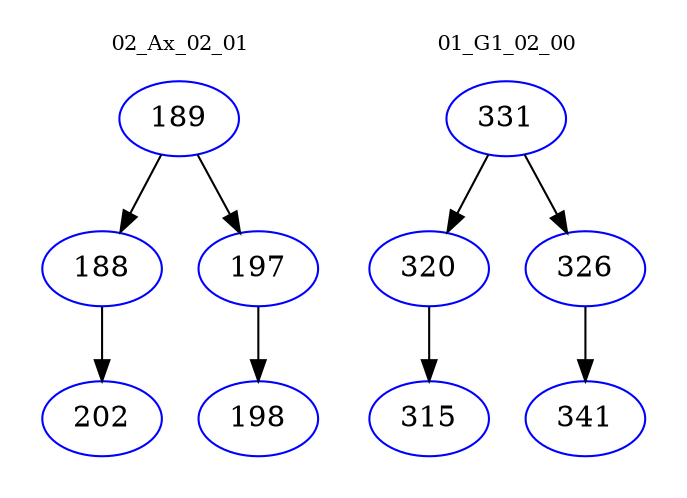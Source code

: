digraph{
subgraph cluster_0 {
color = white
label = "02_Ax_02_01";
fontsize=10;
T0_189 [label="189", color="blue"]
T0_189 -> T0_188 [color="black"]
T0_188 [label="188", color="blue"]
T0_188 -> T0_202 [color="black"]
T0_202 [label="202", color="blue"]
T0_189 -> T0_197 [color="black"]
T0_197 [label="197", color="blue"]
T0_197 -> T0_198 [color="black"]
T0_198 [label="198", color="blue"]
}
subgraph cluster_1 {
color = white
label = "01_G1_02_00";
fontsize=10;
T1_331 [label="331", color="blue"]
T1_331 -> T1_320 [color="black"]
T1_320 [label="320", color="blue"]
T1_320 -> T1_315 [color="black"]
T1_315 [label="315", color="blue"]
T1_331 -> T1_326 [color="black"]
T1_326 [label="326", color="blue"]
T1_326 -> T1_341 [color="black"]
T1_341 [label="341", color="blue"]
}
}
